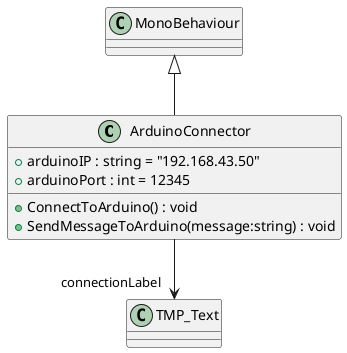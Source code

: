 @startuml
class ArduinoConnector {
    + arduinoIP : string = "192.168.43.50"
    + arduinoPort : int = 12345
    + ConnectToArduino() : void
    + SendMessageToArduino(message:string) : void
}
MonoBehaviour <|-- ArduinoConnector
ArduinoConnector --> "connectionLabel" TMP_Text
@enduml
